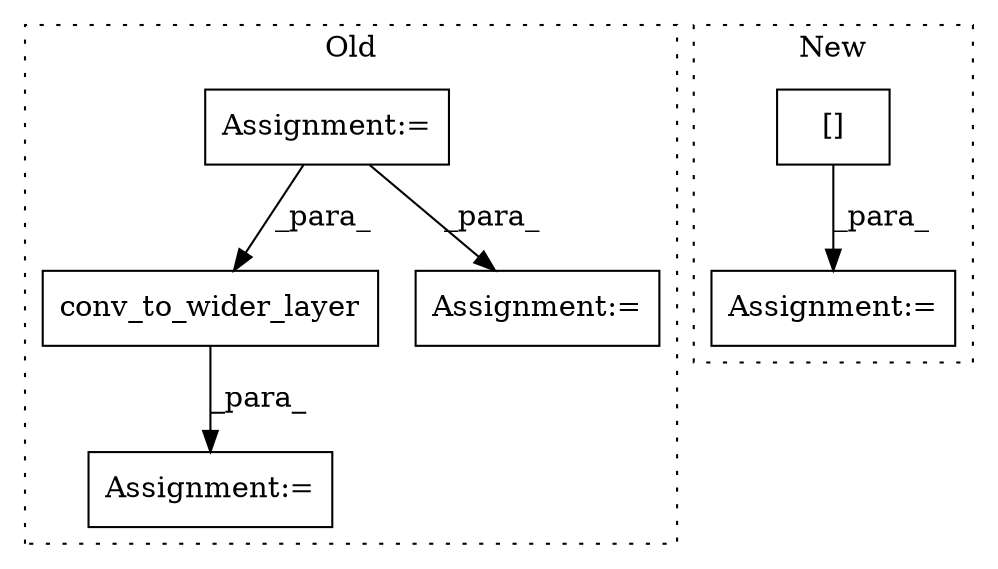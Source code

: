 digraph G {
subgraph cluster0 {
1 [label="conv_to_wider_layer" a="32" s="2958,2983" l="20,1" shape="box"];
3 [label="Assignment:=" a="7" s="2762" l="1" shape="box"];
5 [label="Assignment:=" a="7" s="2956" l="2" shape="box"];
6 [label="Assignment:=" a="7" s="2820" l="1" shape="box"];
label = "Old";
style="dotted";
}
subgraph cluster1 {
2 [label="[]" a="2" s="2861,2875" l="13,1" shape="box"];
4 [label="Assignment:=" a="7" s="2860" l="1" shape="box"];
label = "New";
style="dotted";
}
1 -> 5 [label="_para_"];
2 -> 4 [label="_para_"];
3 -> 6 [label="_para_"];
3 -> 1 [label="_para_"];
}